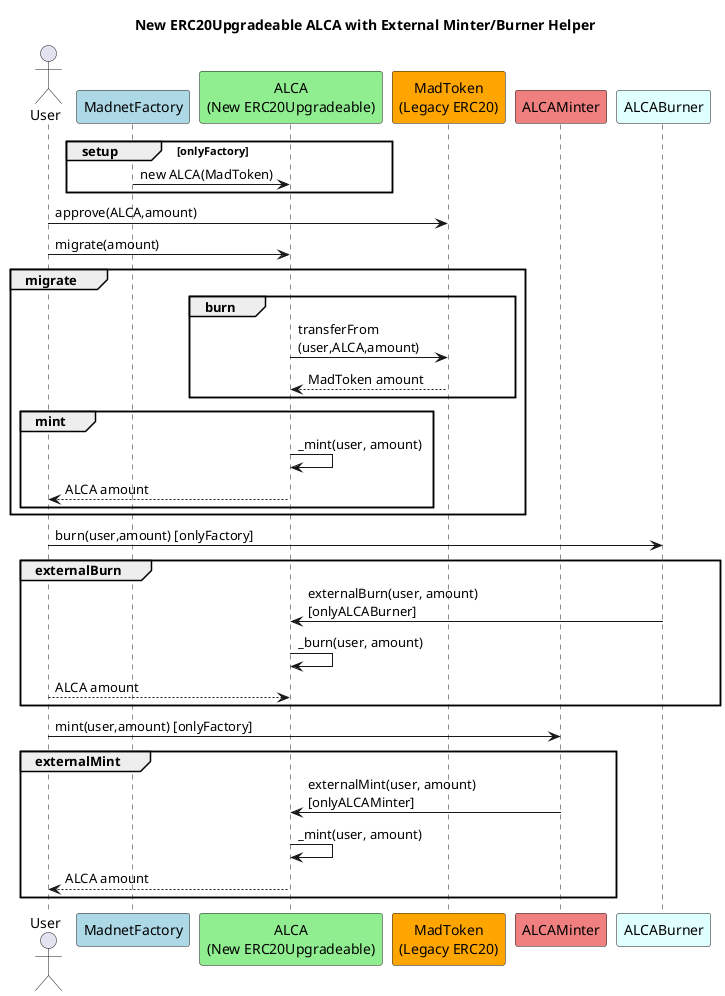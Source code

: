 @startuml name
Actor User
Participant "MadnetFactory" as MadnetFactory #LightBlue
Participant "ALCA\n(New ERC20Upgradeable)" as ALCA #LightGreen
Participant "MadToken\n(Legacy ERC20)" as MadToken #Orange
Participant "ALCAMinter" as ALCAMinter #LightCoral
Participant "ALCABurner" as ALCABurner #LightCyan
title New ERC20Upgradeable ALCA with External Minter/Burner Helper

group setup    [onlyFactory]
    MadnetFactory -> ALCA : new ALCA(MadToken)
end
User -> MadToken : approve(ALCA,amount)
User -> ALCA : migrate(amount)
group migrate
    group burn
        ALCA -> MadToken : transferFrom\n(user,ALCA,amount)
        MadToken --> ALCA: MadToken amount
    end
    group mint
        ALCA -> ALCA : _mint(user, amount)
        ALCA --> User: ALCA amount
    end
end
User -> ALCABurner : burn(user,amount) [onlyFactory]
group externalBurn
    ALCABurner -> ALCA : externalBurn(user, amount)\n[onlyALCABurner]
    ALCA -> ALCA : _burn(user, amount)
    User --> ALCA: ALCA amount
end
User -> ALCAMinter : mint(user,amount) [onlyFactory]
group externalMint
    ALCAMinter -> ALCA : externalMint(user, amount)\n[onlyALCAMinter]
    ALCA -> ALCA : _mint(user, amount)
    ALCA --> User: ALCA amount
end
@enduml


